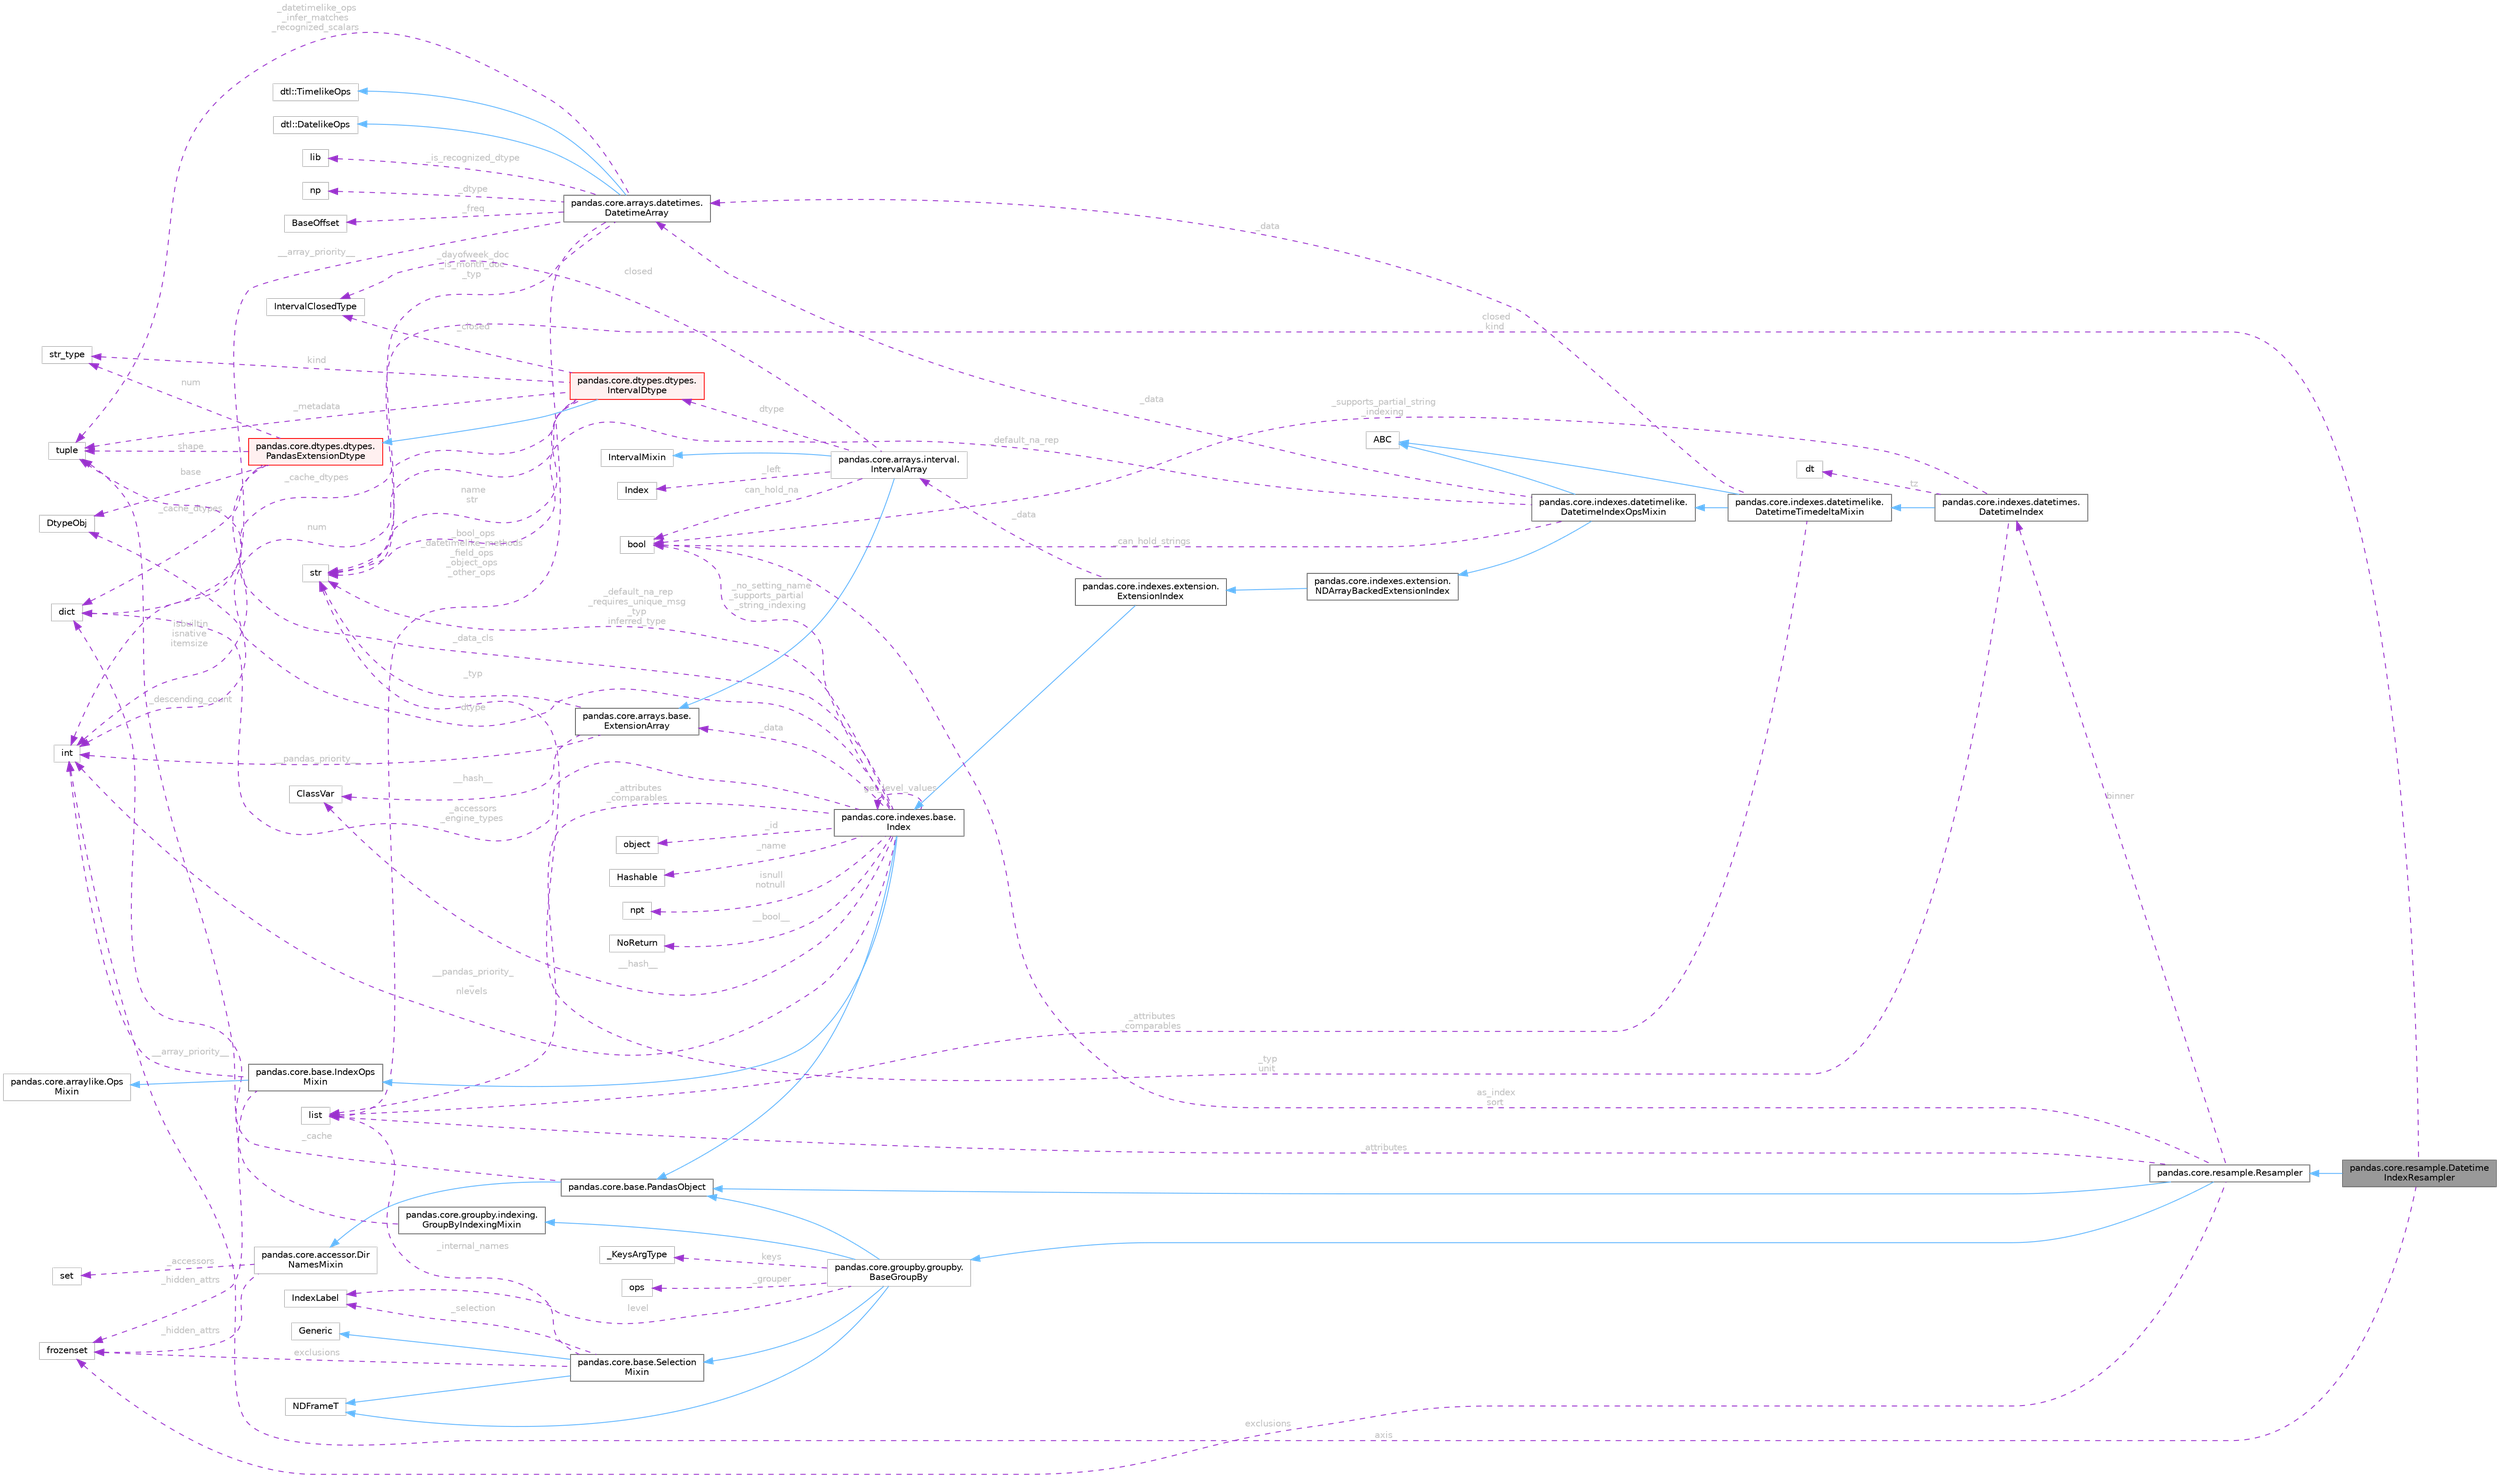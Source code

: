 digraph "pandas.core.resample.DatetimeIndexResampler"
{
 // LATEX_PDF_SIZE
  bgcolor="transparent";
  edge [fontname=Helvetica,fontsize=10,labelfontname=Helvetica,labelfontsize=10];
  node [fontname=Helvetica,fontsize=10,shape=box,height=0.2,width=0.4];
  rankdir="LR";
  Node1 [id="Node000001",label="pandas.core.resample.Datetime\lIndexResampler",height=0.2,width=0.4,color="gray40", fillcolor="grey60", style="filled", fontcolor="black",tooltip=" "];
  Node2 -> Node1 [id="edge1_Node000001_Node000002",dir="back",color="steelblue1",style="solid",tooltip=" "];
  Node2 [id="Node000002",label="pandas.core.resample.Resampler",height=0.2,width=0.4,color="gray40", fillcolor="white", style="filled",URL="$d4/d59/classpandas_1_1core_1_1resample_1_1Resampler.html",tooltip=" "];
  Node3 -> Node2 [id="edge2_Node000002_Node000003",dir="back",color="steelblue1",style="solid",tooltip=" "];
  Node3 [id="Node000003",label="pandas.core.groupby.groupby.\lBaseGroupBy",height=0.2,width=0.4,color="grey75", fillcolor="white", style="filled",URL="$d2/d90/classpandas_1_1core_1_1groupby_1_1groupby_1_1BaseGroupBy.html",tooltip=" "];
  Node4 -> Node3 [id="edge3_Node000003_Node000004",dir="back",color="steelblue1",style="solid",tooltip=" "];
  Node4 [id="Node000004",label="pandas.core.base.PandasObject",height=0.2,width=0.4,color="gray40", fillcolor="white", style="filled",URL="$d9/d19/classpandas_1_1core_1_1base_1_1PandasObject.html",tooltip=" "];
  Node5 -> Node4 [id="edge4_Node000004_Node000005",dir="back",color="steelblue1",style="solid",tooltip=" "];
  Node5 [id="Node000005",label="pandas.core.accessor.Dir\lNamesMixin",height=0.2,width=0.4,color="grey75", fillcolor="white", style="filled",URL="$df/dd9/classpandas_1_1core_1_1accessor_1_1DirNamesMixin.html",tooltip=" "];
  Node6 -> Node5 [id="edge5_Node000005_Node000006",dir="back",color="darkorchid3",style="dashed",tooltip=" ",label=" _accessors",fontcolor="grey" ];
  Node6 [id="Node000006",label="set",height=0.2,width=0.4,color="grey75", fillcolor="white", style="filled",tooltip=" "];
  Node7 -> Node5 [id="edge6_Node000005_Node000007",dir="back",color="darkorchid3",style="dashed",tooltip=" ",label=" _hidden_attrs",fontcolor="grey" ];
  Node7 [id="Node000007",label="frozenset",height=0.2,width=0.4,color="grey75", fillcolor="white", style="filled",tooltip=" "];
  Node8 -> Node4 [id="edge7_Node000004_Node000008",dir="back",color="darkorchid3",style="dashed",tooltip=" ",label=" _cache",fontcolor="grey" ];
  Node8 [id="Node000008",label="dict",height=0.2,width=0.4,color="grey75", fillcolor="white", style="filled",tooltip=" "];
  Node9 -> Node3 [id="edge8_Node000003_Node000009",dir="back",color="steelblue1",style="solid",tooltip=" "];
  Node9 [id="Node000009",label="pandas.core.base.Selection\lMixin",height=0.2,width=0.4,color="gray40", fillcolor="white", style="filled",URL="$d8/d8c/classpandas_1_1core_1_1base_1_1SelectionMixin.html",tooltip=" "];
  Node10 -> Node9 [id="edge9_Node000009_Node000010",dir="back",color="steelblue1",style="solid",tooltip=" "];
  Node10 [id="Node000010",label="Generic",height=0.2,width=0.4,color="grey75", fillcolor="white", style="filled",URL="$d7/d8b/classGeneric.html",tooltip=" "];
  Node11 -> Node9 [id="edge10_Node000009_Node000011",dir="back",color="steelblue1",style="solid",tooltip=" "];
  Node11 [id="Node000011",label="NDFrameT",height=0.2,width=0.4,color="grey75", fillcolor="white", style="filled",URL="$d9/ddf/classNDFrameT.html",tooltip=" "];
  Node12 -> Node9 [id="edge11_Node000009_Node000012",dir="back",color="darkorchid3",style="dashed",tooltip=" ",label=" _selection",fontcolor="grey" ];
  Node12 [id="Node000012",label="IndexLabel",height=0.2,width=0.4,color="grey75", fillcolor="white", style="filled",tooltip=" "];
  Node7 -> Node9 [id="edge12_Node000009_Node000007",dir="back",color="darkorchid3",style="dashed",tooltip=" ",label=" exclusions",fontcolor="grey" ];
  Node13 -> Node9 [id="edge13_Node000009_Node000013",dir="back",color="darkorchid3",style="dashed",tooltip=" ",label=" _internal_names",fontcolor="grey" ];
  Node13 [id="Node000013",label="list",height=0.2,width=0.4,color="grey75", fillcolor="white", style="filled",tooltip=" "];
  Node11 -> Node3 [id="edge14_Node000003_Node000011",dir="back",color="steelblue1",style="solid",tooltip=" "];
  Node14 -> Node3 [id="edge15_Node000003_Node000014",dir="back",color="steelblue1",style="solid",tooltip=" "];
  Node14 [id="Node000014",label="pandas.core.groupby.indexing.\lGroupByIndexingMixin",height=0.2,width=0.4,color="gray40", fillcolor="white", style="filled",URL="$da/d55/classpandas_1_1core_1_1groupby_1_1indexing_1_1GroupByIndexingMixin.html",tooltip=" "];
  Node15 -> Node14 [id="edge16_Node000014_Node000015",dir="back",color="darkorchid3",style="dashed",tooltip=" ",label=" _descending_count",fontcolor="grey" ];
  Node15 [id="Node000015",label="tuple",height=0.2,width=0.4,color="grey75", fillcolor="white", style="filled",tooltip=" "];
  Node16 -> Node3 [id="edge17_Node000003_Node000016",dir="back",color="darkorchid3",style="dashed",tooltip=" ",label=" _grouper",fontcolor="grey" ];
  Node16 [id="Node000016",label="ops",height=0.2,width=0.4,color="grey75", fillcolor="white", style="filled",tooltip=" "];
  Node17 -> Node3 [id="edge18_Node000003_Node000017",dir="back",color="darkorchid3",style="dashed",tooltip=" ",label=" keys",fontcolor="grey" ];
  Node17 [id="Node000017",label="_KeysArgType",height=0.2,width=0.4,color="grey75", fillcolor="white", style="filled",tooltip=" "];
  Node12 -> Node3 [id="edge19_Node000003_Node000012",dir="back",color="darkorchid3",style="dashed",tooltip=" ",label=" level",fontcolor="grey" ];
  Node4 -> Node2 [id="edge20_Node000002_Node000004",dir="back",color="steelblue1",style="solid",tooltip=" "];
  Node18 -> Node2 [id="edge21_Node000002_Node000018",dir="back",color="darkorchid3",style="dashed",tooltip=" ",label=" binner",fontcolor="grey" ];
  Node18 [id="Node000018",label="pandas.core.indexes.datetimes.\lDatetimeIndex",height=0.2,width=0.4,color="gray40", fillcolor="white", style="filled",URL="$d0/d41/classpandas_1_1core_1_1indexes_1_1datetimes_1_1DatetimeIndex.html",tooltip=" "];
  Node19 -> Node18 [id="edge22_Node000018_Node000019",dir="back",color="steelblue1",style="solid",tooltip=" "];
  Node19 [id="Node000019",label="pandas.core.indexes.datetimelike.\lDatetimeTimedeltaMixin",height=0.2,width=0.4,color="gray40", fillcolor="white", style="filled",URL="$d6/de2/classpandas_1_1core_1_1indexes_1_1datetimelike_1_1DatetimeTimedeltaMixin.html",tooltip=" "];
  Node20 -> Node19 [id="edge23_Node000019_Node000020",dir="back",color="steelblue1",style="solid",tooltip=" "];
  Node20 [id="Node000020",label="pandas.core.indexes.datetimelike.\lDatetimeIndexOpsMixin",height=0.2,width=0.4,color="gray40", fillcolor="white", style="filled",URL="$d1/d7f/classpandas_1_1core_1_1indexes_1_1datetimelike_1_1DatetimeIndexOpsMixin.html",tooltip=" "];
  Node21 -> Node20 [id="edge24_Node000020_Node000021",dir="back",color="steelblue1",style="solid",tooltip=" "];
  Node21 [id="Node000021",label="pandas.core.indexes.extension.\lNDArrayBackedExtensionIndex",height=0.2,width=0.4,color="gray40", fillcolor="white", style="filled",URL="$da/d60/classpandas_1_1core_1_1indexes_1_1extension_1_1NDArrayBackedExtensionIndex.html",tooltip=" "];
  Node22 -> Node21 [id="edge25_Node000021_Node000022",dir="back",color="steelblue1",style="solid",tooltip=" "];
  Node22 [id="Node000022",label="pandas.core.indexes.extension.\lExtensionIndex",height=0.2,width=0.4,color="gray40", fillcolor="white", style="filled",URL="$d3/d98/classpandas_1_1core_1_1indexes_1_1extension_1_1ExtensionIndex.html",tooltip=" "];
  Node23 -> Node22 [id="edge26_Node000022_Node000023",dir="back",color="steelblue1",style="solid",tooltip=" "];
  Node23 [id="Node000023",label="pandas.core.indexes.base.\lIndex",height=0.2,width=0.4,color="gray40", fillcolor="white", style="filled",URL="$d9/d4b/classpandas_1_1core_1_1indexes_1_1base_1_1Index.html",tooltip=" "];
  Node24 -> Node23 [id="edge27_Node000023_Node000024",dir="back",color="steelblue1",style="solid",tooltip=" "];
  Node24 [id="Node000024",label="pandas.core.base.IndexOps\lMixin",height=0.2,width=0.4,color="gray40", fillcolor="white", style="filled",URL="$db/d4c/classpandas_1_1core_1_1base_1_1IndexOpsMixin.html",tooltip=" "];
  Node25 -> Node24 [id="edge28_Node000024_Node000025",dir="back",color="steelblue1",style="solid",tooltip=" "];
  Node25 [id="Node000025",label="pandas.core.arraylike.Ops\lMixin",height=0.2,width=0.4,color="grey75", fillcolor="white", style="filled",URL="$da/d26/classpandas_1_1core_1_1arraylike_1_1OpsMixin.html",tooltip=" "];
  Node26 -> Node24 [id="edge29_Node000024_Node000026",dir="back",color="darkorchid3",style="dashed",tooltip=" ",label=" __array_priority__",fontcolor="grey" ];
  Node26 [id="Node000026",label="int",height=0.2,width=0.4,color="grey75", fillcolor="white", style="filled",tooltip=" "];
  Node7 -> Node24 [id="edge30_Node000024_Node000007",dir="back",color="darkorchid3",style="dashed",tooltip=" ",label=" _hidden_attrs",fontcolor="grey" ];
  Node4 -> Node23 [id="edge31_Node000023_Node000004",dir="back",color="steelblue1",style="solid",tooltip=" "];
  Node26 -> Node23 [id="edge32_Node000023_Node000026",dir="back",color="darkorchid3",style="dashed",tooltip=" ",label=" __pandas_priority_\l_\nnlevels",fontcolor="grey" ];
  Node27 -> Node23 [id="edge33_Node000023_Node000027",dir="back",color="darkorchid3",style="dashed",tooltip=" ",label=" _default_na_rep\n_requires_unique_msg\n_typ\ninferred_type",fontcolor="grey" ];
  Node27 [id="Node000027",label="str",height=0.2,width=0.4,color="grey75", fillcolor="white", style="filled",tooltip=" "];
  Node28 -> Node23 [id="edge34_Node000023_Node000028",dir="back",color="darkorchid3",style="dashed",tooltip=" ",label=" _data",fontcolor="grey" ];
  Node28 [id="Node000028",label="pandas.core.arrays.base.\lExtensionArray",height=0.2,width=0.4,color="gray40", fillcolor="white", style="filled",URL="$d4/dd3/classpandas_1_1core_1_1arrays_1_1base_1_1ExtensionArray.html",tooltip=" "];
  Node27 -> Node28 [id="edge35_Node000028_Node000027",dir="back",color="darkorchid3",style="dashed",tooltip=" ",label=" _typ",fontcolor="grey" ];
  Node26 -> Node28 [id="edge36_Node000028_Node000026",dir="back",color="darkorchid3",style="dashed",tooltip=" ",label=" __pandas_priority__",fontcolor="grey" ];
  Node29 -> Node28 [id="edge37_Node000028_Node000029",dir="back",color="darkorchid3",style="dashed",tooltip=" ",label=" __hash__",fontcolor="grey" ];
  Node29 [id="Node000029",label="ClassVar",height=0.2,width=0.4,color="grey75", fillcolor="white", style="filled",tooltip=" "];
  Node15 -> Node23 [id="edge38_Node000023_Node000015",dir="back",color="darkorchid3",style="dashed",tooltip=" ",label=" _data_cls",fontcolor="grey" ];
  Node30 -> Node23 [id="edge39_Node000023_Node000030",dir="back",color="darkorchid3",style="dashed",tooltip=" ",label=" _id",fontcolor="grey" ];
  Node30 [id="Node000030",label="object",height=0.2,width=0.4,color="grey75", fillcolor="white", style="filled",tooltip=" "];
  Node31 -> Node23 [id="edge40_Node000023_Node000031",dir="back",color="darkorchid3",style="dashed",tooltip=" ",label=" _name",fontcolor="grey" ];
  Node31 [id="Node000031",label="Hashable",height=0.2,width=0.4,color="grey75", fillcolor="white", style="filled",tooltip=" "];
  Node32 -> Node23 [id="edge41_Node000023_Node000032",dir="back",color="darkorchid3",style="dashed",tooltip=" ",label=" _no_setting_name\n_supports_partial\l_string_indexing",fontcolor="grey" ];
  Node32 [id="Node000032",label="bool",height=0.2,width=0.4,color="grey75", fillcolor="white", style="filled",tooltip=" "];
  Node13 -> Node23 [id="edge42_Node000023_Node000013",dir="back",color="darkorchid3",style="dashed",tooltip=" ",label=" _attributes\n_comparables",fontcolor="grey" ];
  Node8 -> Node23 [id="edge43_Node000023_Node000008",dir="back",color="darkorchid3",style="dashed",tooltip=" ",label=" _accessors\n_engine_types",fontcolor="grey" ];
  Node23 -> Node23 [id="edge44_Node000023_Node000023",dir="back",color="darkorchid3",style="dashed",tooltip=" ",label=" get_level_values",fontcolor="grey" ];
  Node33 -> Node23 [id="edge45_Node000023_Node000033",dir="back",color="darkorchid3",style="dashed",tooltip=" ",label=" isnull\nnotnull",fontcolor="grey" ];
  Node33 [id="Node000033",label="npt",height=0.2,width=0.4,color="grey75", fillcolor="white", style="filled",tooltip=" "];
  Node34 -> Node23 [id="edge46_Node000023_Node000034",dir="back",color="darkorchid3",style="dashed",tooltip=" ",label=" __bool__",fontcolor="grey" ];
  Node34 [id="Node000034",label="NoReturn",height=0.2,width=0.4,color="grey75", fillcolor="white", style="filled",tooltip=" "];
  Node29 -> Node23 [id="edge47_Node000023_Node000029",dir="back",color="darkorchid3",style="dashed",tooltip=" ",label=" __hash__",fontcolor="grey" ];
  Node35 -> Node23 [id="edge48_Node000023_Node000035",dir="back",color="darkorchid3",style="dashed",tooltip=" ",label=" dtype",fontcolor="grey" ];
  Node35 [id="Node000035",label="DtypeObj",height=0.2,width=0.4,color="grey75", fillcolor="white", style="filled",tooltip=" "];
  Node36 -> Node22 [id="edge49_Node000022_Node000036",dir="back",color="darkorchid3",style="dashed",tooltip=" ",label=" _data",fontcolor="grey" ];
  Node36 [id="Node000036",label="pandas.core.arrays.interval.\lIntervalArray",height=0.2,width=0.4,color="grey75", fillcolor="white", style="filled",URL="$d2/d4b/classpandas_1_1core_1_1arrays_1_1interval_1_1IntervalArray.html",tooltip=" "];
  Node37 -> Node36 [id="edge50_Node000036_Node000037",dir="back",color="steelblue1",style="solid",tooltip=" "];
  Node37 [id="Node000037",label="IntervalMixin",height=0.2,width=0.4,color="grey75", fillcolor="white", style="filled",URL="$df/d19/classIntervalMixin.html",tooltip=" "];
  Node28 -> Node36 [id="edge51_Node000036_Node000028",dir="back",color="steelblue1",style="solid",tooltip=" "];
  Node32 -> Node36 [id="edge52_Node000036_Node000032",dir="back",color="darkorchid3",style="dashed",tooltip=" ",label=" can_hold_na",fontcolor="grey" ];
  Node38 -> Node36 [id="edge53_Node000036_Node000038",dir="back",color="darkorchid3",style="dashed",tooltip=" ",label=" _left",fontcolor="grey" ];
  Node38 [id="Node000038",label="Index",height=0.2,width=0.4,color="grey75", fillcolor="white", style="filled",tooltip=" "];
  Node39 -> Node36 [id="edge54_Node000036_Node000039",dir="back",color="darkorchid3",style="dashed",tooltip=" ",label=" closed",fontcolor="grey" ];
  Node39 [id="Node000039",label="IntervalClosedType",height=0.2,width=0.4,color="grey75", fillcolor="white", style="filled",tooltip=" "];
  Node40 -> Node36 [id="edge55_Node000036_Node000040",dir="back",color="darkorchid3",style="dashed",tooltip=" ",label=" dtype",fontcolor="grey" ];
  Node40 [id="Node000040",label="pandas.core.dtypes.dtypes.\lIntervalDtype",height=0.2,width=0.4,color="red", fillcolor="#FFF0F0", style="filled",URL="$dc/da8/classpandas_1_1core_1_1dtypes_1_1dtypes_1_1IntervalDtype.html",tooltip=" "];
  Node41 -> Node40 [id="edge56_Node000040_Node000041",dir="back",color="steelblue1",style="solid",tooltip=" "];
  Node41 [id="Node000041",label="pandas.core.dtypes.dtypes.\lPandasExtensionDtype",height=0.2,width=0.4,color="red", fillcolor="#FFF0F0", style="filled",URL="$d0/d04/classpandas_1_1core_1_1dtypes_1_1dtypes_1_1PandasExtensionDtype.html",tooltip=" "];
  Node44 -> Node41 [id="edge57_Node000041_Node000044",dir="back",color="darkorchid3",style="dashed",tooltip=" ",label=" num",fontcolor="grey" ];
  Node44 [id="Node000044",label="str_type",height=0.2,width=0.4,color="grey75", fillcolor="white", style="filled",tooltip=" "];
  Node15 -> Node41 [id="edge58_Node000041_Node000015",dir="back",color="darkorchid3",style="dashed",tooltip=" ",label=" shape",fontcolor="grey" ];
  Node26 -> Node41 [id="edge59_Node000041_Node000026",dir="back",color="darkorchid3",style="dashed",tooltip=" ",label=" isbuiltin\nisnative\nitemsize",fontcolor="grey" ];
  Node35 -> Node41 [id="edge60_Node000041_Node000035",dir="back",color="darkorchid3",style="dashed",tooltip=" ",label=" base",fontcolor="grey" ];
  Node8 -> Node41 [id="edge61_Node000041_Node000008",dir="back",color="darkorchid3",style="dashed",tooltip=" ",label=" _cache_dtypes",fontcolor="grey" ];
  Node27 -> Node40 [id="edge62_Node000040_Node000027",dir="back",color="darkorchid3",style="dashed",tooltip=" ",label=" name\nstr",fontcolor="grey" ];
  Node44 -> Node40 [id="edge63_Node000040_Node000044",dir="back",color="darkorchid3",style="dashed",tooltip=" ",label=" kind",fontcolor="grey" ];
  Node26 -> Node40 [id="edge64_Node000040_Node000026",dir="back",color="darkorchid3",style="dashed",tooltip=" ",label=" num",fontcolor="grey" ];
  Node15 -> Node40 [id="edge65_Node000040_Node000015",dir="back",color="darkorchid3",style="dashed",tooltip=" ",label=" _metadata",fontcolor="grey" ];
  Node8 -> Node40 [id="edge66_Node000040_Node000008",dir="back",color="darkorchid3",style="dashed",tooltip=" ",label=" _cache_dtypes",fontcolor="grey" ];
  Node39 -> Node40 [id="edge67_Node000040_Node000039",dir="back",color="darkorchid3",style="dashed",tooltip=" ",label=" _closed",fontcolor="grey" ];
  Node46 -> Node20 [id="edge68_Node000020_Node000046",dir="back",color="steelblue1",style="solid",tooltip=" "];
  Node46 [id="Node000046",label="ABC",height=0.2,width=0.4,color="grey75", fillcolor="white", style="filled",URL="$dd/d9b/classABC.html",tooltip=" "];
  Node32 -> Node20 [id="edge69_Node000020_Node000032",dir="back",color="darkorchid3",style="dashed",tooltip=" ",label=" _can_hold_strings",fontcolor="grey" ];
  Node47 -> Node20 [id="edge70_Node000020_Node000047",dir="back",color="darkorchid3",style="dashed",tooltip=" ",label=" _data",fontcolor="grey" ];
  Node47 [id="Node000047",label="pandas.core.arrays.datetimes.\lDatetimeArray",height=0.2,width=0.4,color="gray40", fillcolor="white", style="filled",URL="$d7/d58/classpandas_1_1core_1_1arrays_1_1datetimes_1_1DatetimeArray.html",tooltip=" "];
  Node48 -> Node47 [id="edge71_Node000047_Node000048",dir="back",color="steelblue1",style="solid",tooltip=" "];
  Node48 [id="Node000048",label="dtl::TimelikeOps",height=0.2,width=0.4,color="grey75", fillcolor="white", style="filled",tooltip=" "];
  Node49 -> Node47 [id="edge72_Node000047_Node000049",dir="back",color="steelblue1",style="solid",tooltip=" "];
  Node49 [id="Node000049",label="dtl::DatelikeOps",height=0.2,width=0.4,color="grey75", fillcolor="white", style="filled",tooltip=" "];
  Node27 -> Node47 [id="edge73_Node000047_Node000027",dir="back",color="darkorchid3",style="dashed",tooltip=" ",label=" _dayofweek_doc\n_is_month_doc\n_typ",fontcolor="grey" ];
  Node15 -> Node47 [id="edge74_Node000047_Node000015",dir="back",color="darkorchid3",style="dashed",tooltip=" ",label=" _datetimelike_ops\n_infer_matches\n_recognized_scalars",fontcolor="grey" ];
  Node50 -> Node47 [id="edge75_Node000047_Node000050",dir="back",color="darkorchid3",style="dashed",tooltip=" ",label=" _is_recognized_dtype",fontcolor="grey" ];
  Node50 [id="Node000050",label="lib",height=0.2,width=0.4,color="grey75", fillcolor="white", style="filled",tooltip=" "];
  Node13 -> Node47 [id="edge76_Node000047_Node000013",dir="back",color="darkorchid3",style="dashed",tooltip=" ",label=" _bool_ops\n_datetimelike_methods\n_field_ops\n_object_ops\n_other_ops",fontcolor="grey" ];
  Node26 -> Node47 [id="edge77_Node000047_Node000026",dir="back",color="darkorchid3",style="dashed",tooltip=" ",label=" __array_priority__",fontcolor="grey" ];
  Node51 -> Node47 [id="edge78_Node000047_Node000051",dir="back",color="darkorchid3",style="dashed",tooltip=" ",label=" _dtype",fontcolor="grey" ];
  Node51 [id="Node000051",label="np",height=0.2,width=0.4,color="grey75", fillcolor="white", style="filled",tooltip=" "];
  Node52 -> Node47 [id="edge79_Node000047_Node000052",dir="back",color="darkorchid3",style="dashed",tooltip=" ",label=" _freq",fontcolor="grey" ];
  Node52 [id="Node000052",label="BaseOffset",height=0.2,width=0.4,color="grey75", fillcolor="white", style="filled",tooltip=" "];
  Node27 -> Node20 [id="edge80_Node000020_Node000027",dir="back",color="darkorchid3",style="dashed",tooltip=" ",label=" _default_na_rep",fontcolor="grey" ];
  Node46 -> Node19 [id="edge81_Node000019_Node000046",dir="back",color="steelblue1",style="solid",tooltip=" "];
  Node47 -> Node19 [id="edge82_Node000019_Node000047",dir="back",color="darkorchid3",style="dashed",tooltip=" ",label=" _data",fontcolor="grey" ];
  Node13 -> Node19 [id="edge83_Node000019_Node000013",dir="back",color="darkorchid3",style="dashed",tooltip=" ",label=" _attributes\n_comparables",fontcolor="grey" ];
  Node27 -> Node18 [id="edge84_Node000018_Node000027",dir="back",color="darkorchid3",style="dashed",tooltip=" ",label=" _typ\nunit",fontcolor="grey" ];
  Node32 -> Node18 [id="edge85_Node000018_Node000032",dir="back",color="darkorchid3",style="dashed",tooltip=" ",label=" _supports_partial_string\l_indexing",fontcolor="grey" ];
  Node53 -> Node18 [id="edge86_Node000018_Node000053",dir="back",color="darkorchid3",style="dashed",tooltip=" ",label=" tz",fontcolor="grey" ];
  Node53 [id="Node000053",label="dt",height=0.2,width=0.4,color="grey75", fillcolor="white", style="filled",tooltip=" "];
  Node7 -> Node2 [id="edge87_Node000002_Node000007",dir="back",color="darkorchid3",style="dashed",tooltip=" ",label=" exclusions",fontcolor="grey" ];
  Node13 -> Node2 [id="edge88_Node000002_Node000013",dir="back",color="darkorchid3",style="dashed",tooltip=" ",label=" _attributes",fontcolor="grey" ];
  Node32 -> Node2 [id="edge89_Node000002_Node000032",dir="back",color="darkorchid3",style="dashed",tooltip=" ",label=" as_index\nsort",fontcolor="grey" ];
  Node27 -> Node1 [id="edge90_Node000001_Node000027",dir="back",color="darkorchid3",style="dashed",tooltip=" ",label=" closed\nkind",fontcolor="grey" ];
  Node26 -> Node1 [id="edge91_Node000001_Node000026",dir="back",color="darkorchid3",style="dashed",tooltip=" ",label=" axis",fontcolor="grey" ];
}
